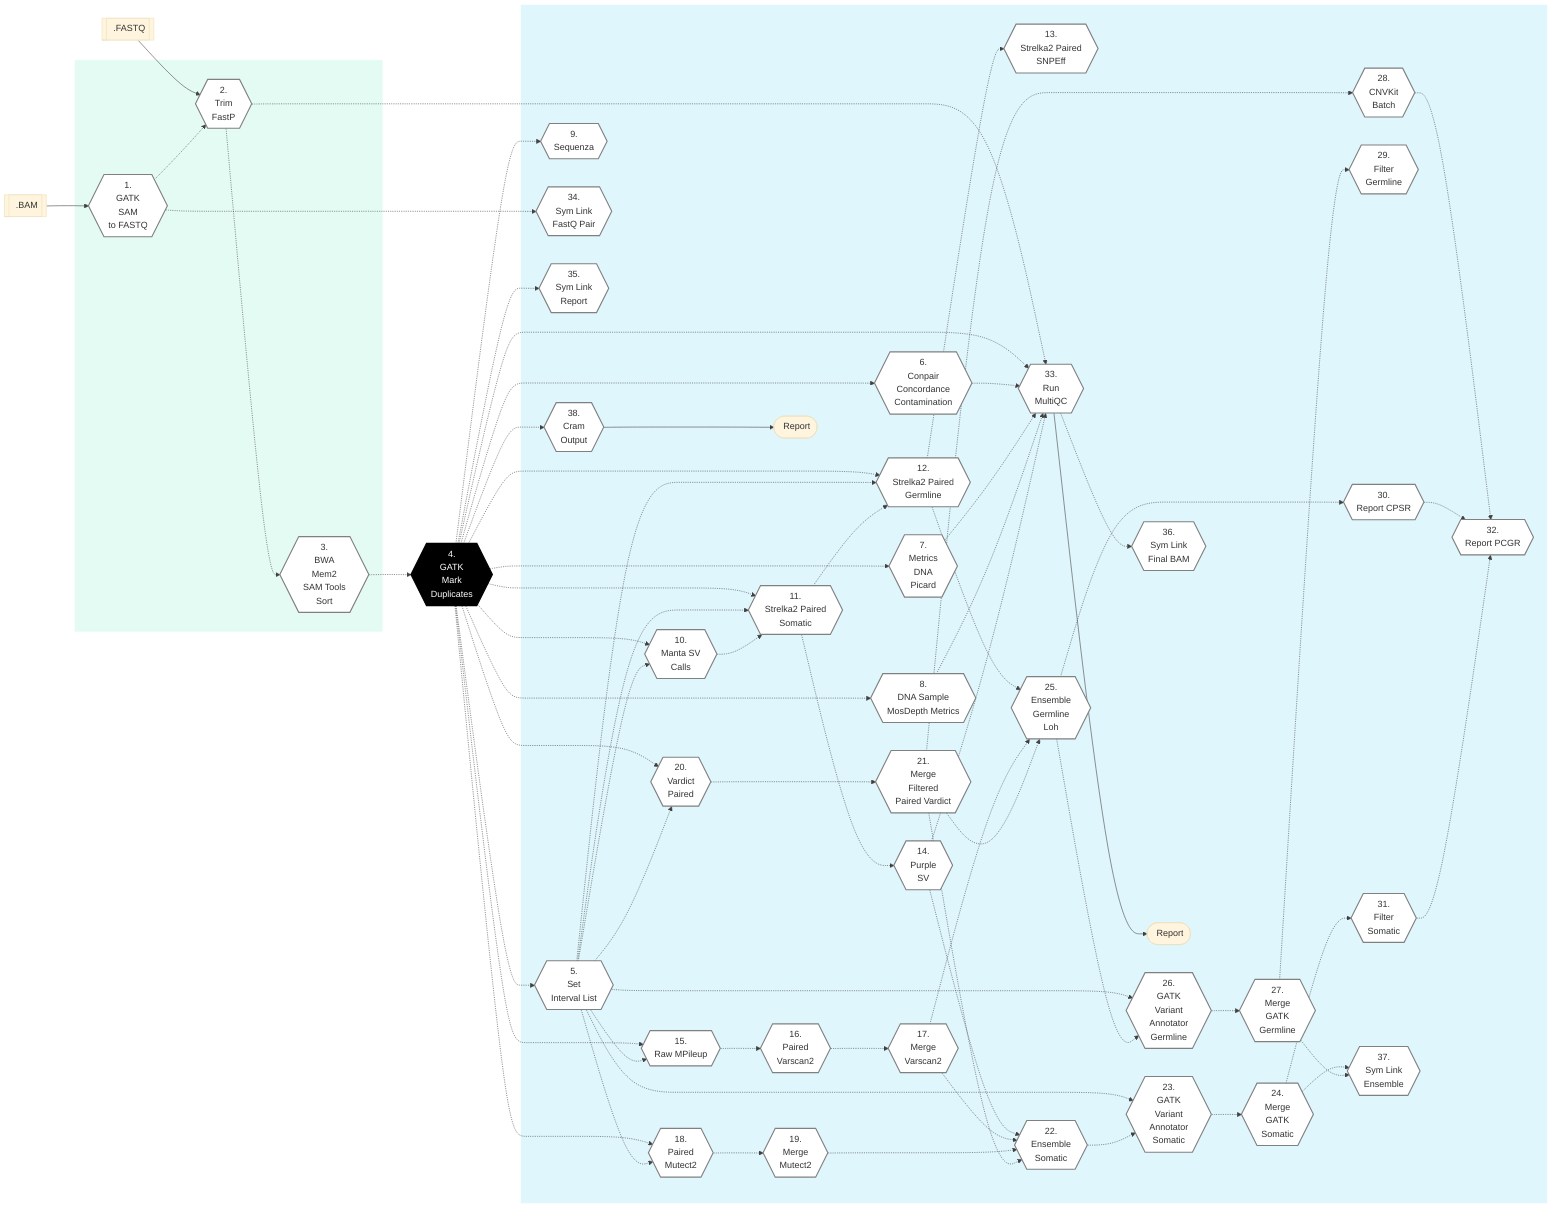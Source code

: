 %%{init: {'theme': 'base', 'themeVariables': { 'lineColor': '#404040'}}}%%

        %% GenPipes Schema for dnaseq.py
        %% Ref: https://bitbucket.org/mugqic/genpipes/src/master/pipelines/dnaseq/
        %% Author Shaloo Shalini <shalz@hotmail.com>
        %% -t somatic_ensemble

        graph LR
        Node1{{ 1. <br/> GATK<br/>SAM<br/>to FASTQ }}:::nodefill
        Node2{{ 2. <br/> Trim<br/>FastP }}:::nodefill
        Node3{{ 3. <br/> BWA<br/>Mem2<br/>SAM Tools<br/>Sort }}:::nodefill
        Node4{{ 4. <br/> GATK<br/>Mark<br/>Duplicates }}:::nodefillblack
        Node5{{ 5. <br/> Set<br/>Interval List }}:::nodefill
        Node6{{ 6. <br/> Conpair<br/>Concordance<br/>Contamination }}:::nodefill
        Node7{{ 7. <br/> Metrics<br/>DNA<br/>Picard }}:::nodefill
        Node8{{ 8. <br/> DNA Sample <br/> MosDepth Metrics }}:::nodefill
        Node9{{ 9. <br/> Sequenza }}:::nodefill
        Node10{{ 10. <br/> Manta SV <br/> Calls }}:::nodefill
        Node11{{ 11. <br/> Strelka2 Paired <br/> Somatic }}:::nodefill
        Node12{{ 12. <br/> Strelka2 Paired <br/> Germline }}:::nodefill
        Node13{{ 13. <br/> Strelka2 Paired <br/> SNPEff }}:::nodefill
        Node14{{ 14. <br/> Purple <br/> SV }}:::nodefill
        Node15{{ 15. <br/> Raw MPileup }}:::nodefill
        Node16{{ 16. <br/> Paired<br/>Varscan2 }}:::nodefill
        Node17{{ 17. <br/> Merge<br/>Varscan2 }}:::nodefill
        Node18{{ 18. <br/> Paired<br/>Mutect2 }}:::nodefill
        Node19{{ 19. <br/> Merge<br/>Mutect2 }}:::nodefill
        Node20{{ 20. <br/> Vardict<br/>Paired }}:::nodefill
        Node21{{ 21. <br/> Merge<br/>Filtered<br/>Paired Vardict }}:::nodefill
        Node22{{ 22. <br/> Ensemble<br/>Somatic }}:::nodefill
        Node23{{ 23. <br/> GATK<br/>Variant<br/>Annotator<br/>Somatic }}:::nodefill
        Node24{{ 24. <br/> Merge<br/>GATK<br/>Somatic }}:::nodefill
        Node25{{ 25. <br/> Ensemble<br/>Germline<br/>Loh }}:::nodefill
        Node26{{ 26. <br/> GATK<br/>Variant<br/>Annotator<br/>Germline }}:::nodefill
        Node27{{ 27. <br/> Merge <br/>GATK<br/>Germline }}:::nodefill
        Node28{{ 28. <br/> CNVKit<br/>Batch }}:::nodefill
        Node29{{ 29. <br/> Filter<br/>Germline }}:::nodefill
        Node30{{ 30. <br/> Report CPSR }}:::nodefill
        Node31{{ 31. <br/> Filter<br/>Somatic }}:::nodefill
        Node32{{ 32. <br/> Report PCGR }}:::nodefill
        Node33{{ 33. <br/> Run<br/>MultiQC }}:::nodefill
        Node34{{ 34. <br/> Sym Link<br/>FastQ Pair }}:::nodefill
        Node35{{ 35. <br/> Sym Link<br/>Report }}:::nodefill
        Node36{{ 36. <br/> Sym Link<br/>Final BAM  }}:::nodefill
        Node37{{ 37. <br/> Sym Link<br/>Ensemble }}:::nodefill
        Node38{{ 38. <br/> Cram<br/>Output  }}:::nodefill

        Input1[[fa:fa-file-archive-o .BAM]]
        Input2[[fa:fa-file-archive-o .FASTQ]]

        MultiQCOP([fa:fa-sticky-note-o Report ])
        CramOP([fa:fa-sticky-note-o Report ])

        Input1 --> Node1 
        Input2 --> Node2

        Node1 -.-> Node2 -.-> Node3 -.-> Node4
        Node1 -.-> Node34
        Node4 -.-> Node5 & Node6 & Node7 & Node8 & Node9 & Node35 & Node38
        Node4 & Node5 -.-> Node10 & Node15 & Node18 & Node20
        Node4 & Node5 & Node10 -.-> Node11 -.-> Node14
        Node4 & Node5 & Node11 -.-> Node12 -.-> Node13
        Node15 -.-> Node16 -.-> Node17
        Node18 -.-> Node19
        Node20 -.-> Node21
        Node14 & Node17 & Node19 & Node21 -.-> Node22
        Node5 & Node22 -.-> Node23 -.-> Node24 -.-> Node31
        Node12 & Node17 & Node21 -.-> Node25 -.-> Node30
        Node5 & Node25 -.-> Node26 -.-> Node27 -.-> Node29
        Node21 -.-> Node28
        Node28 & Node30 & Node31 -.-> Node32
        Node2 & Node4 & Node6 & Node7 & Node8 & Node14-.-> Node33 -.-> Node36
        Node24 & Node27 -.-> Node37

        Node33 --> MultiQCOP
        Node38 ---> CramOP

        subgraph readSetSteps[" "]
          Node1
          Node2
          Node3
        end
        subgraph sampleSetSteps[" "]
          Node5
          Node6
          Node7
          Node8
          Node9
          Node10
          Node11
          Node12
          Node13
          Node14
          Node15
          Node16
          Node17
          Node18
          Node19
          Node20
          Node21
          Node22
          Node23
          Node24
          Node25
          Node26
          Node27
          Node28
          Node29
          Node30
          Node31
          Node32
          Node33
          Node34
          Node35
          Node36
          Node37
          Node38          
          MultiQCOP
          CramOP
        end

        classDef greenRect fill:#E4FBF4,stroke:white
        class readSetSteps greenRect
        classDef blueRect fill:#DEF6FC,stroke:white
        class sampleSetSteps blueRect
        classDef nodefill fill:#ffffff,stroke:gray,stroke-width:2px
        classDef nodefillblack fill:black,stroke:black,color:white,stroke-width:2px